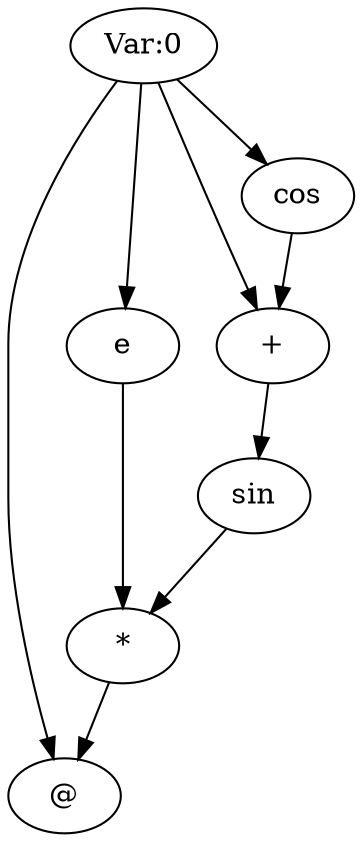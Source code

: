 digraph {
n12[label=<@>]
n11 -> n12
n0 -> n12
n11[label=<*>]
n10 -> n11
n7 -> n11
n10[label=<sin>]
n9 -> n10
n9[label=<+>]
n0 -> n9
n8 -> n9
n0[label=<Var:4>]
n8[label=<cos>]
n0 -> n8
n0[label=<Var:1>]
n7[label=<e>]
n0 -> n7
n0[label=<Var:3>]
n0[label=<Var:0>]
}

